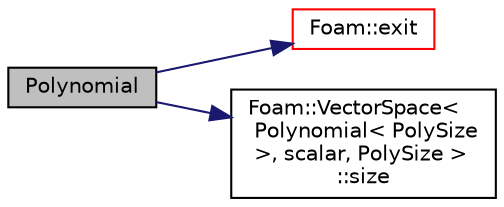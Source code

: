 digraph "Polynomial"
{
  bgcolor="transparent";
  edge [fontname="Helvetica",fontsize="10",labelfontname="Helvetica",labelfontsize="10"];
  node [fontname="Helvetica",fontsize="10",shape=record];
  rankdir="LR";
  Node1 [label="Polynomial",height=0.2,width=0.4,color="black", fillcolor="grey75", style="filled", fontcolor="black"];
  Node1 -> Node2 [color="midnightblue",fontsize="10",style="solid",fontname="Helvetica"];
  Node2 [label="Foam::exit",height=0.2,width=0.4,color="red",URL="$a10936.html#a06ca7250d8e89caf05243ec094843642"];
  Node1 -> Node3 [color="midnightblue",fontsize="10",style="solid",fontname="Helvetica"];
  Node3 [label="Foam::VectorSpace\<\l Polynomial\< PolySize\l \>, scalar, PolySize \>\l::size",height=0.2,width=0.4,color="black",URL="$a02907.html#aec25ea9ccdedfb8fe9391433cde4f986",tooltip="Return the number of elements in the VectorSpace = Ncmpts. "];
}

